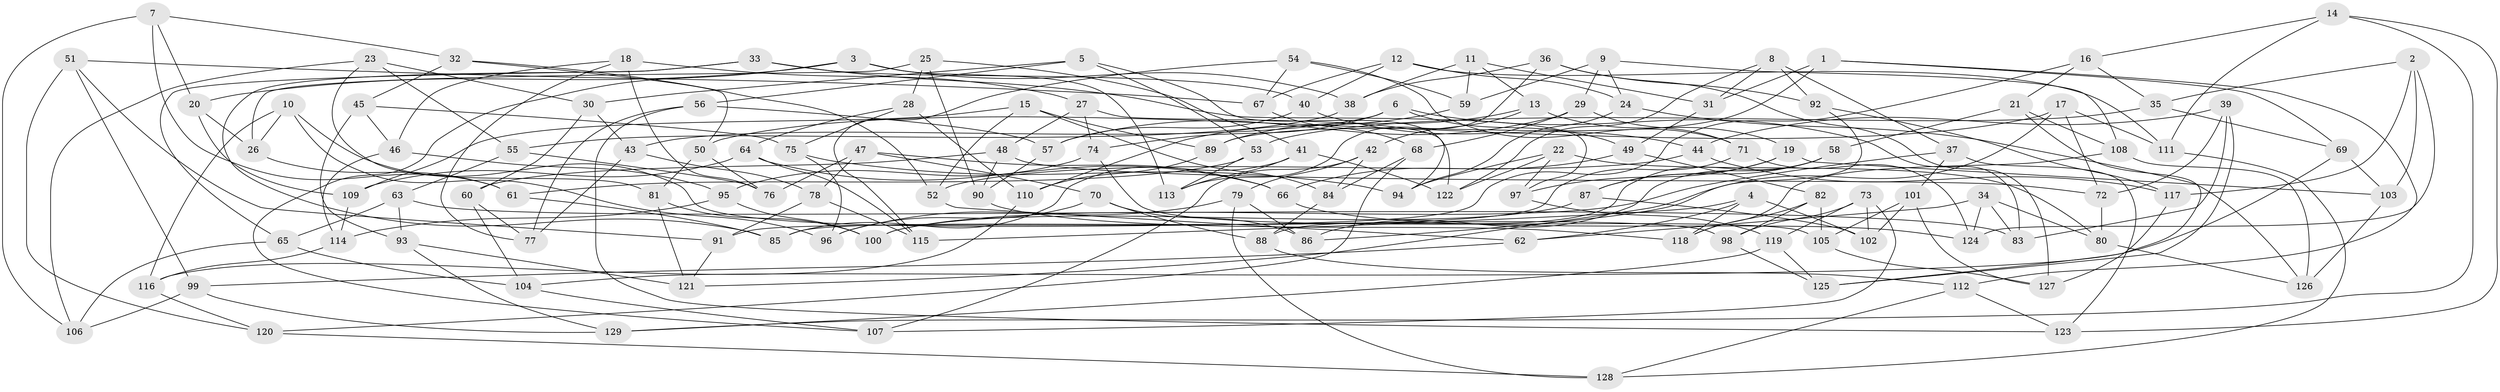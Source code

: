// coarse degree distribution, {5: 0.038461538461538464, 7: 0.057692307692307696, 8: 0.15384615384615385, 4: 0.40384615384615385, 10: 0.07692307692307693, 3: 0.11538461538461539, 9: 0.09615384615384616, 11: 0.038461538461538464, 12: 0.019230769230769232}
// Generated by graph-tools (version 1.1) at 2025/54/03/04/25 22:54:03]
// undirected, 129 vertices, 258 edges
graph export_dot {
  node [color=gray90,style=filled];
  1;
  2;
  3;
  4;
  5;
  6;
  7;
  8;
  9;
  10;
  11;
  12;
  13;
  14;
  15;
  16;
  17;
  18;
  19;
  20;
  21;
  22;
  23;
  24;
  25;
  26;
  27;
  28;
  29;
  30;
  31;
  32;
  33;
  34;
  35;
  36;
  37;
  38;
  39;
  40;
  41;
  42;
  43;
  44;
  45;
  46;
  47;
  48;
  49;
  50;
  51;
  52;
  53;
  54;
  55;
  56;
  57;
  58;
  59;
  60;
  61;
  62;
  63;
  64;
  65;
  66;
  67;
  68;
  69;
  70;
  71;
  72;
  73;
  74;
  75;
  76;
  77;
  78;
  79;
  80;
  81;
  82;
  83;
  84;
  85;
  86;
  87;
  88;
  89;
  90;
  91;
  92;
  93;
  94;
  95;
  96;
  97;
  98;
  99;
  100;
  101;
  102;
  103;
  104;
  105;
  106;
  107;
  108;
  109;
  110;
  111;
  112;
  113;
  114;
  115;
  116;
  117;
  118;
  119;
  120;
  121;
  122;
  123;
  124;
  125;
  126;
  127;
  128;
  129;
  1 -- 69;
  1 -- 112;
  1 -- 89;
  1 -- 31;
  2 -- 124;
  2 -- 117;
  2 -- 35;
  2 -- 103;
  3 -- 20;
  3 -- 113;
  3 -- 107;
  3 -- 38;
  4 -- 62;
  4 -- 102;
  4 -- 115;
  4 -- 118;
  5 -- 94;
  5 -- 53;
  5 -- 56;
  5 -- 30;
  6 -- 49;
  6 -- 43;
  6 -- 83;
  6 -- 74;
  7 -- 32;
  7 -- 20;
  7 -- 61;
  7 -- 106;
  8 -- 31;
  8 -- 122;
  8 -- 37;
  8 -- 92;
  9 -- 29;
  9 -- 59;
  9 -- 24;
  9 -- 108;
  10 -- 116;
  10 -- 96;
  10 -- 26;
  10 -- 98;
  11 -- 31;
  11 -- 59;
  11 -- 38;
  11 -- 13;
  12 -- 111;
  12 -- 24;
  12 -- 67;
  12 -- 40;
  13 -- 19;
  13 -- 42;
  13 -- 89;
  14 -- 111;
  14 -- 129;
  14 -- 123;
  14 -- 16;
  15 -- 89;
  15 -- 84;
  15 -- 52;
  15 -- 109;
  16 -- 35;
  16 -- 21;
  16 -- 91;
  17 -- 111;
  17 -- 50;
  17 -- 86;
  17 -- 72;
  18 -- 46;
  18 -- 76;
  18 -- 77;
  18 -- 27;
  19 -- 87;
  19 -- 97;
  19 -- 103;
  20 -- 26;
  20 -- 109;
  21 -- 125;
  21 -- 108;
  21 -- 58;
  22 -- 80;
  22 -- 97;
  22 -- 94;
  22 -- 122;
  23 -- 81;
  23 -- 106;
  23 -- 30;
  23 -- 55;
  24 -- 126;
  24 -- 94;
  25 -- 28;
  25 -- 90;
  25 -- 26;
  25 -- 41;
  26 -- 61;
  27 -- 122;
  27 -- 74;
  27 -- 48;
  28 -- 64;
  28 -- 75;
  28 -- 110;
  29 -- 68;
  29 -- 57;
  29 -- 71;
  30 -- 60;
  30 -- 43;
  31 -- 49;
  32 -- 50;
  32 -- 52;
  32 -- 45;
  33 -- 97;
  33 -- 40;
  33 -- 85;
  33 -- 65;
  34 -- 124;
  34 -- 62;
  34 -- 83;
  34 -- 80;
  35 -- 69;
  35 -- 53;
  36 -- 38;
  36 -- 113;
  36 -- 92;
  36 -- 127;
  37 -- 101;
  37 -- 123;
  37 -- 100;
  38 -- 55;
  39 -- 83;
  39 -- 44;
  39 -- 125;
  39 -- 72;
  40 -- 44;
  40 -- 57;
  41 -- 122;
  41 -- 113;
  41 -- 85;
  42 -- 107;
  42 -- 79;
  42 -- 84;
  43 -- 77;
  43 -- 78;
  44 -- 117;
  44 -- 52;
  45 -- 46;
  45 -- 93;
  45 -- 75;
  46 -- 95;
  46 -- 114;
  47 -- 66;
  47 -- 70;
  47 -- 78;
  47 -- 76;
  48 -- 90;
  48 -- 60;
  48 -- 72;
  49 -- 66;
  49 -- 82;
  50 -- 81;
  50 -- 76;
  51 -- 67;
  51 -- 99;
  51 -- 91;
  51 -- 120;
  52 -- 62;
  53 -- 61;
  53 -- 113;
  54 -- 59;
  54 -- 115;
  54 -- 67;
  54 -- 71;
  55 -- 76;
  55 -- 63;
  56 -- 57;
  56 -- 77;
  56 -- 123;
  57 -- 90;
  58 -- 86;
  58 -- 88;
  58 -- 87;
  59 -- 110;
  60 -- 104;
  60 -- 77;
  61 -- 85;
  62 -- 99;
  63 -- 93;
  63 -- 65;
  63 -- 83;
  64 -- 66;
  64 -- 115;
  64 -- 109;
  65 -- 104;
  65 -- 106;
  66 -- 124;
  67 -- 68;
  68 -- 84;
  68 -- 120;
  69 -- 104;
  69 -- 103;
  70 -- 96;
  70 -- 88;
  70 -- 86;
  71 -- 85;
  71 -- 124;
  72 -- 80;
  73 -- 102;
  73 -- 98;
  73 -- 107;
  73 -- 119;
  74 -- 105;
  74 -- 95;
  75 -- 96;
  75 -- 94;
  78 -- 115;
  78 -- 91;
  79 -- 96;
  79 -- 128;
  79 -- 86;
  80 -- 126;
  81 -- 121;
  81 -- 100;
  82 -- 105;
  82 -- 118;
  82 -- 98;
  84 -- 88;
  87 -- 100;
  87 -- 102;
  88 -- 112;
  89 -- 110;
  90 -- 118;
  91 -- 121;
  92 -- 121;
  92 -- 117;
  93 -- 121;
  93 -- 129;
  95 -- 114;
  95 -- 100;
  97 -- 119;
  98 -- 125;
  99 -- 106;
  99 -- 129;
  101 -- 102;
  101 -- 127;
  101 -- 105;
  103 -- 126;
  104 -- 107;
  105 -- 127;
  108 -- 126;
  108 -- 118;
  109 -- 114;
  110 -- 116;
  111 -- 128;
  112 -- 123;
  112 -- 128;
  114 -- 116;
  116 -- 120;
  117 -- 127;
  119 -- 129;
  119 -- 125;
  120 -- 128;
}
